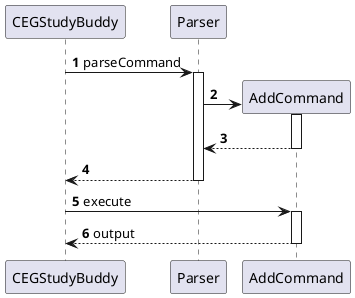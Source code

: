 @startuml
'https://plantuml.com/sequence-diagram

autonumber

CEGStudyBuddy -> Parser: parseCommand
activate Parser
Parser -> AddCommand **
activate AddCommand
AddCommand --> Parser
deactivate AddCommand
Parser --> CEGStudyBuddy
deactivate Parser

CEGStudyBuddy -> AddCommand : execute
activate AddCommand
AddCommand --> CEGStudyBuddy : output
deactivate AddCommand

@enduml